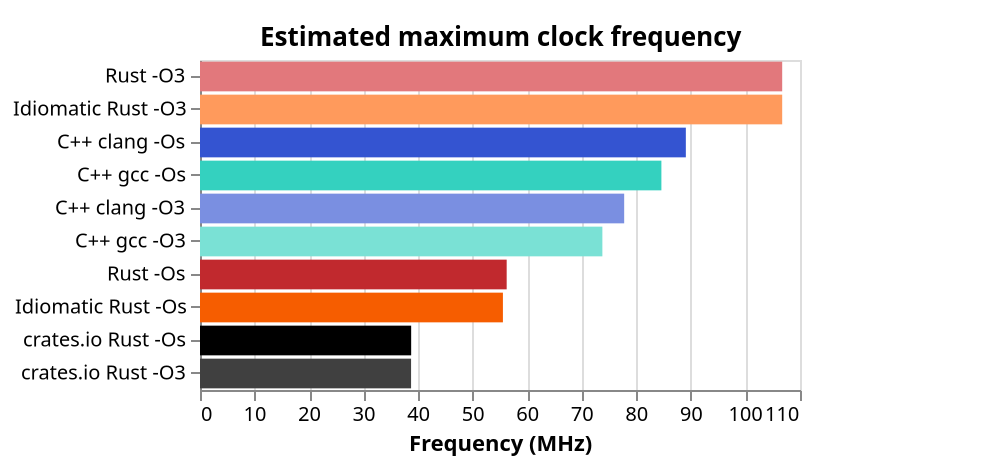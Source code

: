 {
  "$schema": "https://vega.github.io/schema/vega-lite/v5.json",
  "title": "Estimated maximum clock frequency",
  "data": {
    "values":
    [
      {
        "Logic blocks": 29576,
        "Flip-flops": 5678,
        "RAM blocks": 0,
        "trueDualPortBlockRam": 0,
        "Multipliers": 0,
        "otherBlocks": 0,
        "Area": 35254,
        "Maximum frequency (MHz)": 38.71317672729492,
        "Average clock cycles": 99,
        "id": "keccak_crates_size",
        "Setup": "crates.io Rust -Os",
        "Scenario": "crates.io Rust",
        "compilerSetup": "rust -Os",
        "Implementation": "crates.io Rust",
        "Function": "keccak",
        "Compiler": "Rust",
        "Optimized for": "size",
        "Optimization flag": "-Os",
        "Language": "Rust",
        "Idiomatic": "false",
        "From crates.io": "true",
        "color": "#000000"
      },
      {
        "Logic blocks": 30505,
        "Flip-flops": 5678,
        "RAM blocks": 0,
        "trueDualPortBlockRam": 0,
        "Multipliers": 0,
        "otherBlocks": 0,
        "Area": 36183,
        "Maximum frequency (MHz)": 38.69669723510742,
        "Average clock cycles": 99,
        "id": "keccak_crates_speed",
        "Setup": "crates.io Rust -O3",
        "Scenario": "crates.io Rust",
        "compilerSetup": "rust -O3",
        "Implementation": "crates.io Rust",
        "Function": "keccak",
        "Compiler": "Rust",
        "Optimized for": "speed",
        "Optimization flag": "-O3",
        "Language": "Rust",
        "Idiomatic": "false",
        "From crates.io": "true",
        "color": "#404040"
      },
      {
        "Logic blocks": 27169,
        "Flip-flops": 6522,
        "RAM blocks": 0,
        "trueDualPortBlockRam": 0,
        "Multipliers": 8,
        "otherBlocks": 0,
        "Area": 33699,
        "Maximum frequency (MHz)": 56.2239990234375,
        "Average clock cycles": 39793,
        "id": "keccak_rust_size",
        "Setup": "Rust -Os",
        "Scenario": "Rust",
        "compilerSetup": "rust -Os",
        "Implementation": "Rust",
        "Function": "keccak",
        "Compiler": "Rust",
        "Optimized for": "size",
        "Optimization flag": "-Os",
        "Language": "Rust",
        "Idiomatic": "false",
        "From crates.io": "false",
        "color": "#C1292E"
      },
      {
        "Logic blocks": 9322,
        "Flip-flops": 4024,
        "RAM blocks": 0,
        "trueDualPortBlockRam": 0,
        "Multipliers": 0,
        "otherBlocks": 0,
        "Area": 13346,
        "Maximum frequency (MHz)": 106.73497009277344,
        "Average clock cycles": 99,
        "id": "keccak_rust_speed",
        "Setup": "Rust -O3",
        "Scenario": "Rust",
        "compilerSetup": "rust -O3",
        "Implementation": "Rust",
        "Function": "keccak",
        "Compiler": "Rust",
        "Optimized for": "speed",
        "Optimization flag": "-O3",
        "Language": "Rust",
        "Idiomatic": "false",
        "From crates.io": "false",
        "color": "#E2787C"
      },
      {
        "Logic blocks": 27422,
        "Flip-flops": 6522,
        "RAM blocks": 0,
        "trueDualPortBlockRam": 0,
        "Multipliers": 8,
        "otherBlocks": 0,
        "Area": 33952,
        "Maximum frequency (MHz)": 55.533958435058594,
        "Average clock cycles": 47473,
        "id": "keccak_idiom_size",
        "Setup": "Idiomatic Rust -Os",
        "Scenario": "Idiomatic Rust",
        "compilerSetup": "rust -Os",
        "Implementation": "Idiomatic Rust",
        "Function": "keccak",
        "Compiler": "Rust",
        "Optimized for": "size",
        "Optimization flag": "-Os",
        "Language": "Rust",
        "Idiomatic": "true",
        "From crates.io": "false",
        "color": "#F65D00"
      },
      {
        "Logic blocks": 9322,
        "Flip-flops": 4024,
        "RAM blocks": 0,
        "trueDualPortBlockRam": 0,
        "Multipliers": 0,
        "otherBlocks": 0,
        "Area": 13346,
        "Maximum frequency (MHz)": 106.73497009277344,
        "Average clock cycles": 99,
        "id": "keccak_idiom_speed",
        "Setup": "Idiomatic Rust -O3",
        "Scenario": "Idiomatic Rust",
        "compilerSetup": "rust -O3",
        "Implementation": "Idiomatic Rust",
        "Function": "keccak",
        "Compiler": "Rust",
        "Optimized for": "speed",
        "Optimization flag": "-O3",
        "Language": "Rust",
        "Idiomatic": "true",
        "From crates.io": "false",
        "color": "#FF9A5C"
      },
      {
        "Logic blocks": 11406,
        "Flip-flops": 3856,
        "RAM blocks": 0,
        "trueDualPortBlockRam": 0,
        "Multipliers": 0,
        "otherBlocks": 0,
        "Area": 15262,
        "Maximum frequency (MHz)": 77.76654052734375,
        "Average clock cycles": 76,
        "id": "keccak_clang_speed",
        "Setup": "C++ clang -O3",
        "Scenario": "C++ clang",
        "compilerSetup": "clang -O3",
        "Implementation": "C++",
        "Function": "keccak",
        "Compiler": "Clang",
        "Optimized for": "speed",
        "Optimization flag": "-O3",
        "Language": "C++",
        "Idiomatic": "false",
        "From crates.io": "false",
        "color": "#7A8FE1"
      },
      {
        "Logic blocks": 28549,
        "Flip-flops": 10931,
        "RAM blocks": 0,
        "trueDualPortBlockRam": 0,
        "Multipliers": 0,
        "otherBlocks": 0,
        "Area": 39480,
        "Maximum frequency (MHz)": 73.76807403564453,
        "Average clock cycles": 5450,
        "id": "keccak_gcc_speed",
        "Setup": "C++ gcc -O3",
        "Scenario": "C++ gcc",
        "compilerSetup": "gcc -O3",
        "Implementation": "C++",
        "Function": "keccak",
        "Compiler": "GCC",
        "Optimized for": "speed",
        "Optimization flag": "-O3",
        "Language": "C++",
        "Idiomatic": "false",
        "From crates.io": "false",
        "color": "#7AE1D5"
      },
      {
        "Logic blocks": 5359,
        "Flip-flops": 2321,
        "RAM blocks": 80,
        "trueDualPortBlockRam": 0,
        "Multipliers": 2,
        "otherBlocks": 0,
        "Area": 7762,
        "Maximum frequency (MHz)": 89.07099151611328,
        "Average clock cycles": 19994,
        "id": "keccak_clang_size",
        "Setup": "C++ clang -Os",
        "Scenario": "C++ clang",
        "compilerSetup": "clang -Os",
        "Implementation": "C++",
        "Function": "keccak",
        "Compiler": "Clang",
        "Optimized for": "size",
        "Optimization flag": "-Os",
        "Language": "C++",
        "Idiomatic": "false",
        "From crates.io": "false",
        "color": "#3454D1"
      },
      {
        "Logic blocks": 8592,
        "Flip-flops": 3328,
        "RAM blocks": 80,
        "trueDualPortBlockRam": 0,
        "Multipliers": 10,
        "otherBlocks": 0,
        "Area": 12010,
        "Maximum frequency (MHz)": 84.58805847167969,
        "Average clock cycles": 21890,
        "id": "keccak_gcc_size",
        "Setup": "C++ gcc -Os",
        "Scenario": "C++ gcc",
        "compilerSetup": "gcc -Os",
        "Implementation": "C++",
        "Function": "keccak",
        "Compiler": "GCC",
        "Optimized for": "size",
        "Optimization flag": "-Os",
        "Language": "C++",
        "Idiomatic": "false",
        "From crates.io": "false",
        "color": "#34D1BF"
      }
    ]
  },

  "autosize": "none",
  "padding": { "left": 100, "top": 30, "right": 100, "bottom": 40 },
  "width": 300,
  "height": 165,
  "mark": {
    "type": "bar",
    "tooltip": true,
    "stroke": "black"
  },
  "encoding": {
    "y": {
      "field": "Setup",
      "title": null,
      "sort": "-x"
    },
    "x": {
      "field": "Maximum frequency (MHz)",
      "type": "quantitative",
      "title": "Frequency (MHz)"
    },
    "color": {
      "legend": null,
      "field": "color",
      "type": "nominal",
      "scale": {
        "range": {
          "field": "color"
        }
      }
    },
    "tooltip": [
      {
        "field": "Maximum frequency (MHz)",
        "type": "quantitative"
      },
      {
        "field": "Compiler"
      },
      {
        "field": "Optimized for"
      }
    ],
    "strokeWidth": {
      "condition": [
        {
          "param": "hover",
          "empty": false,
          "value": 0.5
        }
      ],
      "value": 0
    }
  },
  "params": [
    {
      "name": "hover",
      "select": {
        "type": "point",
        "on": "mouseover"
      }
    }
  ]
}
